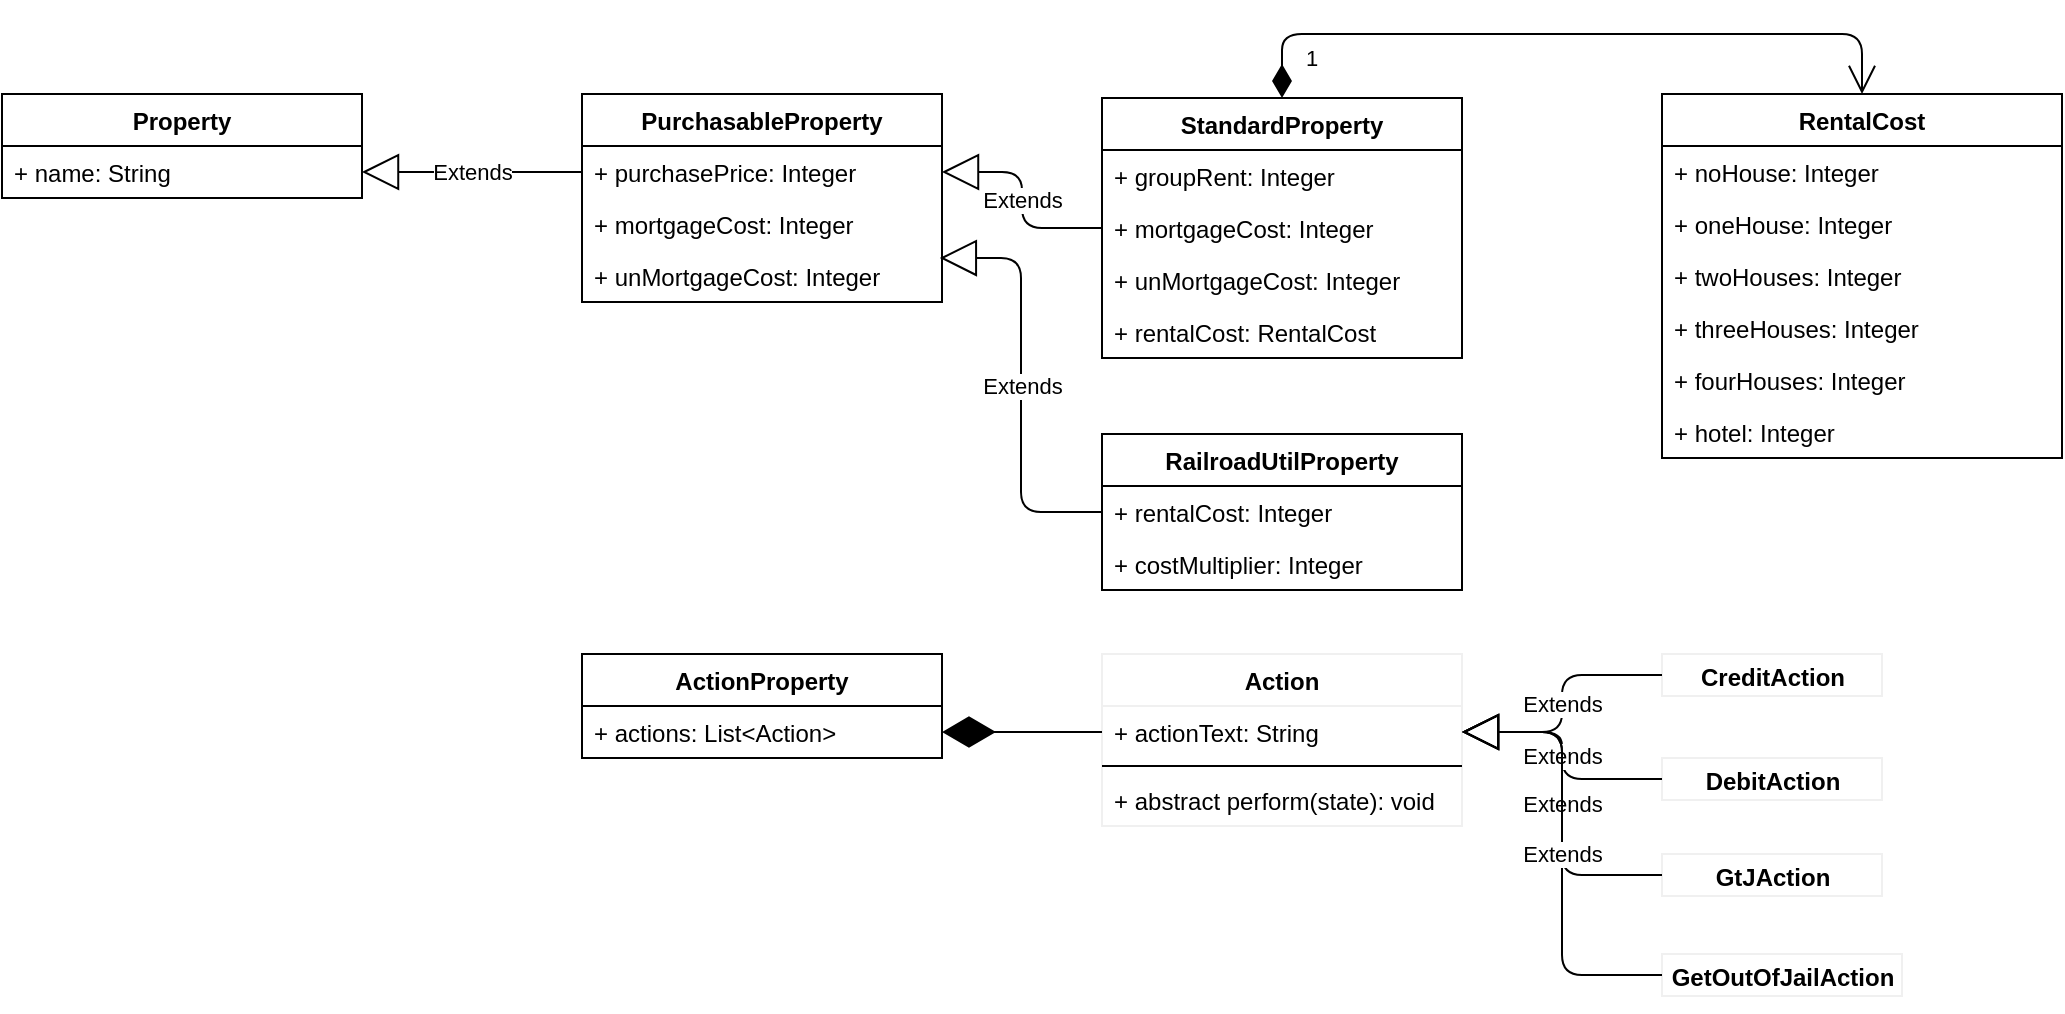 <mxfile>
    <diagram id="RVknanJ1kirtkl3xFBCI" name="Non-Stateful Class Diagram">
        <mxGraphModel dx="2220" dy="517" grid="1" gridSize="10" guides="1" tooltips="1" connect="1" arrows="1" fold="1" page="1" pageScale="1" pageWidth="850" pageHeight="1100" math="0" shadow="0">
            <root>
                <mxCell id="0"/>
                <mxCell id="1" parent="0"/>
                <mxCell id="2" value="StandardProperty" style="swimlane;fontStyle=1;childLayout=stackLayout;horizontal=1;startSize=26;fillColor=none;horizontalStack=0;resizeParent=1;resizeParentMax=0;resizeLast=0;collapsible=1;marginBottom=0;" parent="1" vertex="1">
                    <mxGeometry x="330" y="82" width="180" height="130" as="geometry"/>
                </mxCell>
                <mxCell id="5" value="+ groupRent: Integer" style="text;strokeColor=none;fillColor=none;align=left;verticalAlign=top;spacingLeft=4;spacingRight=4;overflow=hidden;rotatable=0;points=[[0,0.5],[1,0.5]];portConstraint=eastwest;" parent="2" vertex="1">
                    <mxGeometry y="26" width="180" height="26" as="geometry"/>
                </mxCell>
                <mxCell id="6" value="+ mortgageCost: Integer" style="text;strokeColor=none;fillColor=none;align=left;verticalAlign=top;spacingLeft=4;spacingRight=4;overflow=hidden;rotatable=0;points=[[0,0.5],[1,0.5]];portConstraint=eastwest;" parent="2" vertex="1">
                    <mxGeometry y="52" width="180" height="26" as="geometry"/>
                </mxCell>
                <mxCell id="7" value="+ unMortgageCost: Integer" style="text;strokeColor=none;fillColor=none;align=left;verticalAlign=top;spacingLeft=4;spacingRight=4;overflow=hidden;rotatable=0;points=[[0,0.5],[1,0.5]];portConstraint=eastwest;" parent="2" vertex="1">
                    <mxGeometry y="78" width="180" height="26" as="geometry"/>
                </mxCell>
                <mxCell id="8" value="+ rentalCost: RentalCost" style="text;strokeColor=none;fillColor=none;align=left;verticalAlign=top;spacingLeft=4;spacingRight=4;overflow=hidden;rotatable=0;points=[[0,0.5],[1,0.5]];portConstraint=eastwest;" parent="2" vertex="1">
                    <mxGeometry y="104" width="180" height="26" as="geometry"/>
                </mxCell>
                <mxCell id="9" value="RentalCost" style="swimlane;fontStyle=1;childLayout=stackLayout;horizontal=1;startSize=26;fillColor=none;horizontalStack=0;resizeParent=1;resizeParentMax=0;resizeLast=0;collapsible=1;marginBottom=0;" parent="1" vertex="1">
                    <mxGeometry x="610" y="80" width="200" height="182" as="geometry"/>
                </mxCell>
                <mxCell id="26" value="+ noHouse: Integer" style="text;strokeColor=none;fillColor=none;align=left;verticalAlign=top;spacingLeft=4;spacingRight=4;overflow=hidden;rotatable=0;points=[[0,0.5],[1,0.5]];portConstraint=eastwest;" parent="9" vertex="1">
                    <mxGeometry y="26" width="200" height="26" as="geometry"/>
                </mxCell>
                <mxCell id="10" value="+ oneHouse: Integer" style="text;strokeColor=none;fillColor=none;align=left;verticalAlign=top;spacingLeft=4;spacingRight=4;overflow=hidden;rotatable=0;points=[[0,0.5],[1,0.5]];portConstraint=eastwest;" parent="9" vertex="1">
                    <mxGeometry y="52" width="200" height="26" as="geometry"/>
                </mxCell>
                <mxCell id="11" value="+ twoHouses: Integer" style="text;strokeColor=none;fillColor=none;align=left;verticalAlign=top;spacingLeft=4;spacingRight=4;overflow=hidden;rotatable=0;points=[[0,0.5],[1,0.5]];portConstraint=eastwest;" parent="9" vertex="1">
                    <mxGeometry y="78" width="200" height="26" as="geometry"/>
                </mxCell>
                <mxCell id="12" value="+ threeHouses: Integer" style="text;strokeColor=none;fillColor=none;align=left;verticalAlign=top;spacingLeft=4;spacingRight=4;overflow=hidden;rotatable=0;points=[[0,0.5],[1,0.5]];portConstraint=eastwest;" parent="9" vertex="1">
                    <mxGeometry y="104" width="200" height="26" as="geometry"/>
                </mxCell>
                <mxCell id="13" value="+ fourHouses: Integer" style="text;strokeColor=none;fillColor=none;align=left;verticalAlign=top;spacingLeft=4;spacingRight=4;overflow=hidden;rotatable=0;points=[[0,0.5],[1,0.5]];portConstraint=eastwest;" parent="9" vertex="1">
                    <mxGeometry y="130" width="200" height="26" as="geometry"/>
                </mxCell>
                <mxCell id="14" value="+ hotel: Integer" style="text;strokeColor=none;fillColor=none;align=left;verticalAlign=top;spacingLeft=4;spacingRight=4;overflow=hidden;rotatable=0;points=[[0,0.5],[1,0.5]];portConstraint=eastwest;" parent="9" vertex="1">
                    <mxGeometry y="156" width="200" height="26" as="geometry"/>
                </mxCell>
                <mxCell id="27" value="PurchasableProperty" style="swimlane;fontStyle=1;childLayout=stackLayout;horizontal=1;startSize=26;fillColor=none;horizontalStack=0;resizeParent=1;resizeParentMax=0;resizeLast=0;collapsible=1;marginBottom=0;" vertex="1" parent="1">
                    <mxGeometry x="70" y="80" width="180" height="104" as="geometry"/>
                </mxCell>
                <mxCell id="42" value="+ purchasePrice: Integer" style="text;strokeColor=none;fillColor=none;align=left;verticalAlign=top;spacingLeft=4;spacingRight=4;overflow=hidden;rotatable=0;points=[[0,0.5],[1,0.5]];portConstraint=eastwest;" vertex="1" parent="27">
                    <mxGeometry y="26" width="180" height="26" as="geometry"/>
                </mxCell>
                <mxCell id="43" value="+ mortgageCost: Integer" style="text;strokeColor=none;fillColor=none;align=left;verticalAlign=top;spacingLeft=4;spacingRight=4;overflow=hidden;rotatable=0;points=[[0,0.5],[1,0.5]];portConstraint=eastwest;" vertex="1" parent="27">
                    <mxGeometry y="52" width="180" height="26" as="geometry"/>
                </mxCell>
                <mxCell id="29" value="+ unMortgageCost: Integer" style="text;strokeColor=none;fillColor=none;align=left;verticalAlign=top;spacingLeft=4;spacingRight=4;overflow=hidden;rotatable=0;points=[[0,0.5],[1,0.5]];portConstraint=eastwest;" vertex="1" parent="27">
                    <mxGeometry y="78" width="180" height="26" as="geometry"/>
                </mxCell>
                <mxCell id="34" value="RailroadUtilProperty" style="swimlane;fontStyle=1;childLayout=stackLayout;horizontal=1;startSize=26;fillColor=none;horizontalStack=0;resizeParent=1;resizeParentMax=0;resizeLast=0;collapsible=1;marginBottom=0;" vertex="1" parent="1">
                    <mxGeometry x="330" y="250" width="180" height="78" as="geometry"/>
                </mxCell>
                <mxCell id="35" value="+ rentalCost: Integer" style="text;strokeColor=none;fillColor=none;align=left;verticalAlign=top;spacingLeft=4;spacingRight=4;overflow=hidden;rotatable=0;points=[[0,0.5],[1,0.5]];portConstraint=eastwest;" vertex="1" parent="34">
                    <mxGeometry y="26" width="180" height="26" as="geometry"/>
                </mxCell>
                <mxCell id="44" value="+ costMultiplier: Integer" style="text;strokeColor=none;fillColor=none;align=left;verticalAlign=top;spacingLeft=4;spacingRight=4;overflow=hidden;rotatable=0;points=[[0,0.5],[1,0.5]];portConstraint=eastwest;" vertex="1" parent="34">
                    <mxGeometry y="52" width="180" height="26" as="geometry"/>
                </mxCell>
                <mxCell id="49" value="Property" style="swimlane;fontStyle=1;childLayout=stackLayout;horizontal=1;startSize=26;fillColor=none;horizontalStack=0;resizeParent=1;resizeParentMax=0;resizeLast=0;collapsible=1;marginBottom=0;" vertex="1" parent="1">
                    <mxGeometry x="-220" y="80" width="180" height="52" as="geometry"/>
                </mxCell>
                <mxCell id="50" value="+ name: String" style="text;strokeColor=none;fillColor=none;align=left;verticalAlign=top;spacingLeft=4;spacingRight=4;overflow=hidden;rotatable=0;points=[[0,0.5],[1,0.5]];portConstraint=eastwest;" vertex="1" parent="49">
                    <mxGeometry y="26" width="180" height="26" as="geometry"/>
                </mxCell>
                <mxCell id="58" value="ActionProperty" style="swimlane;fontStyle=1;childLayout=stackLayout;horizontal=1;startSize=26;fillColor=none;horizontalStack=0;resizeParent=1;resizeParentMax=0;resizeLast=0;collapsible=1;marginBottom=0;" vertex="1" parent="1">
                    <mxGeometry x="70" y="360" width="180" height="52" as="geometry"/>
                </mxCell>
                <mxCell id="61" value="+ actions: List&lt;Action&gt;" style="text;strokeColor=none;fillColor=none;align=left;verticalAlign=top;spacingLeft=4;spacingRight=4;overflow=hidden;rotatable=0;points=[[0,0.5],[1,0.5]];portConstraint=eastwest;" vertex="1" parent="58">
                    <mxGeometry y="26" width="180" height="26" as="geometry"/>
                </mxCell>
                <mxCell id="93" value="Action" style="swimlane;fontStyle=1;align=center;verticalAlign=top;childLayout=stackLayout;horizontal=1;startSize=26;horizontalStack=0;resizeParent=1;resizeParentMax=0;resizeLast=0;collapsible=1;marginBottom=0;strokeColor=#f0f0f0;" vertex="1" parent="1">
                    <mxGeometry x="330" y="360" width="180" height="86" as="geometry"/>
                </mxCell>
                <mxCell id="94" value="+ actionText: String" style="text;strokeColor=none;fillColor=none;align=left;verticalAlign=top;spacingLeft=4;spacingRight=4;overflow=hidden;rotatable=0;points=[[0,0.5],[1,0.5]];portConstraint=eastwest;" vertex="1" parent="93">
                    <mxGeometry y="26" width="180" height="26" as="geometry"/>
                </mxCell>
                <mxCell id="95" value="" style="line;strokeWidth=1;fillColor=none;align=left;verticalAlign=middle;spacingTop=-1;spacingLeft=3;spacingRight=3;rotatable=0;labelPosition=right;points=[];portConstraint=eastwest;" vertex="1" parent="93">
                    <mxGeometry y="52" width="180" height="8" as="geometry"/>
                </mxCell>
                <mxCell id="96" value="+ abstract perform(state): void" style="text;strokeColor=none;fillColor=none;align=left;verticalAlign=top;spacingLeft=4;spacingRight=4;overflow=hidden;rotatable=0;points=[[0,0.5],[1,0.5]];portConstraint=eastwest;" vertex="1" parent="93">
                    <mxGeometry y="60" width="180" height="26" as="geometry"/>
                </mxCell>
                <mxCell id="97" value="Extends" style="endArrow=block;endSize=16;endFill=0;html=1;entryX=0.994;entryY=1.154;entryDx=0;entryDy=0;entryPerimeter=0;exitX=0;exitY=0.5;exitDx=0;exitDy=0;edgeStyle=elbowEdgeStyle;" edge="1" parent="1" source="35" target="43">
                    <mxGeometry width="160" relative="1" as="geometry">
                        <mxPoint x="50" y="320" as="sourcePoint"/>
                        <mxPoint x="210" y="320" as="targetPoint"/>
                    </mxGeometry>
                </mxCell>
                <mxCell id="100" value="Extends" style="endArrow=block;endSize=16;endFill=0;html=1;entryX=1;entryY=0.5;entryDx=0;entryDy=0;exitX=0;exitY=0.5;exitDx=0;exitDy=0;edgeStyle=elbowEdgeStyle;" edge="1" parent="1" source="6" target="42">
                    <mxGeometry width="160" relative="1" as="geometry">
                        <mxPoint x="340" y="299" as="sourcePoint"/>
                        <mxPoint x="261.98" y="141.012" as="targetPoint"/>
                    </mxGeometry>
                </mxCell>
                <mxCell id="101" value="Extends" style="endArrow=block;endSize=16;endFill=0;html=1;entryX=1;entryY=0.5;entryDx=0;entryDy=0;exitX=0;exitY=0.5;exitDx=0;exitDy=0;edgeStyle=elbowEdgeStyle;" edge="1" parent="1" source="42" target="50">
                    <mxGeometry width="160" relative="1" as="geometry">
                        <mxPoint x="350" y="309" as="sourcePoint"/>
                        <mxPoint x="271.98" y="151.012" as="targetPoint"/>
                    </mxGeometry>
                </mxCell>
                <mxCell id="110" value="1" style="endArrow=open;html=1;endSize=12;startArrow=diamondThin;startSize=14;startFill=1;edgeStyle=orthogonalEdgeStyle;align=left;verticalAlign=bottom;entryX=0.5;entryY=0;entryDx=0;entryDy=0;exitX=0.5;exitY=0;exitDx=0;exitDy=0;" edge="1" parent="1" source="2" target="9">
                    <mxGeometry x="-0.935" y="-10" relative="1" as="geometry">
                        <mxPoint x="510" y="150" as="sourcePoint"/>
                        <mxPoint x="670" y="150" as="targetPoint"/>
                        <Array as="points">
                            <mxPoint x="420" y="50"/>
                            <mxPoint x="710" y="50"/>
                        </Array>
                        <mxPoint as="offset"/>
                    </mxGeometry>
                </mxCell>
                <mxCell id="111" value="&lt;b&gt;CreditAction&lt;/b&gt;" style="html=1;strokeColor=#f0f0f0;verticalAlign=bottom;" vertex="1" parent="1">
                    <mxGeometry x="610" y="360" width="110" height="21" as="geometry"/>
                </mxCell>
                <mxCell id="112" value="&lt;b&gt;DebitAction&lt;/b&gt;" style="html=1;strokeColor=#f0f0f0;verticalAlign=bottom;" vertex="1" parent="1">
                    <mxGeometry x="610" y="412" width="110" height="21" as="geometry"/>
                </mxCell>
                <mxCell id="113" value="&lt;b&gt;GtJAction&lt;/b&gt;" style="html=1;strokeColor=#f0f0f0;verticalAlign=bottom;" vertex="1" parent="1">
                    <mxGeometry x="610" y="460" width="110" height="21" as="geometry"/>
                </mxCell>
                <mxCell id="114" value="&lt;b&gt;GetOutOfJailAction&lt;/b&gt;" style="html=1;strokeColor=#f0f0f0;verticalAlign=bottom;" vertex="1" parent="1">
                    <mxGeometry x="610" y="510" width="120" height="21" as="geometry"/>
                </mxCell>
                <mxCell id="115" value="Extends" style="endArrow=block;endSize=16;endFill=0;html=1;entryX=1;entryY=0.5;entryDx=0;entryDy=0;exitX=0;exitY=0.5;exitDx=0;exitDy=0;edgeStyle=elbowEdgeStyle;" edge="1" parent="1" source="111" target="94">
                    <mxGeometry width="160" relative="1" as="geometry">
                        <mxPoint x="821.08" y="437" as="sourcePoint"/>
                        <mxPoint x="740" y="310.004" as="targetPoint"/>
                    </mxGeometry>
                </mxCell>
                <mxCell id="116" value="Extends" style="endArrow=block;endSize=16;endFill=0;html=1;exitX=0;exitY=0.5;exitDx=0;exitDy=0;edgeStyle=elbowEdgeStyle;entryX=1;entryY=0.5;entryDx=0;entryDy=0;" edge="1" parent="1" source="112" target="94">
                    <mxGeometry width="160" relative="1" as="geometry">
                        <mxPoint x="620" y="380.5" as="sourcePoint"/>
                        <mxPoint x="520" y="409" as="targetPoint"/>
                    </mxGeometry>
                </mxCell>
                <mxCell id="117" value="Extends" style="endArrow=block;endSize=16;endFill=0;html=1;entryX=1;entryY=0.5;entryDx=0;entryDy=0;exitX=0;exitY=0.5;exitDx=0;exitDy=0;edgeStyle=elbowEdgeStyle;" edge="1" parent="1" source="113" target="94">
                    <mxGeometry width="160" relative="1" as="geometry">
                        <mxPoint x="630" y="390.5" as="sourcePoint"/>
                        <mxPoint x="530" y="419" as="targetPoint"/>
                    </mxGeometry>
                </mxCell>
                <mxCell id="118" value="Extends" style="endArrow=block;endSize=16;endFill=0;html=1;entryX=1;entryY=0.5;entryDx=0;entryDy=0;exitX=0;exitY=0.5;exitDx=0;exitDy=0;edgeStyle=elbowEdgeStyle;" edge="1" parent="1" source="114" target="94">
                    <mxGeometry width="160" relative="1" as="geometry">
                        <mxPoint x="640" y="400.5" as="sourcePoint"/>
                        <mxPoint x="540" y="429" as="targetPoint"/>
                    </mxGeometry>
                </mxCell>
                <mxCell id="124" value="" style="endArrow=diamondThin;endFill=1;endSize=24;html=1;entryX=1;entryY=0.5;entryDx=0;entryDy=0;exitX=0;exitY=0.5;exitDx=0;exitDy=0;" edge="1" parent="1" source="94" target="61">
                    <mxGeometry width="160" relative="1" as="geometry">
                        <mxPoint x="150" y="480" as="sourcePoint"/>
                        <mxPoint x="310" y="480" as="targetPoint"/>
                    </mxGeometry>
                </mxCell>
            </root>
        </mxGraphModel>
    </diagram>
</mxfile>